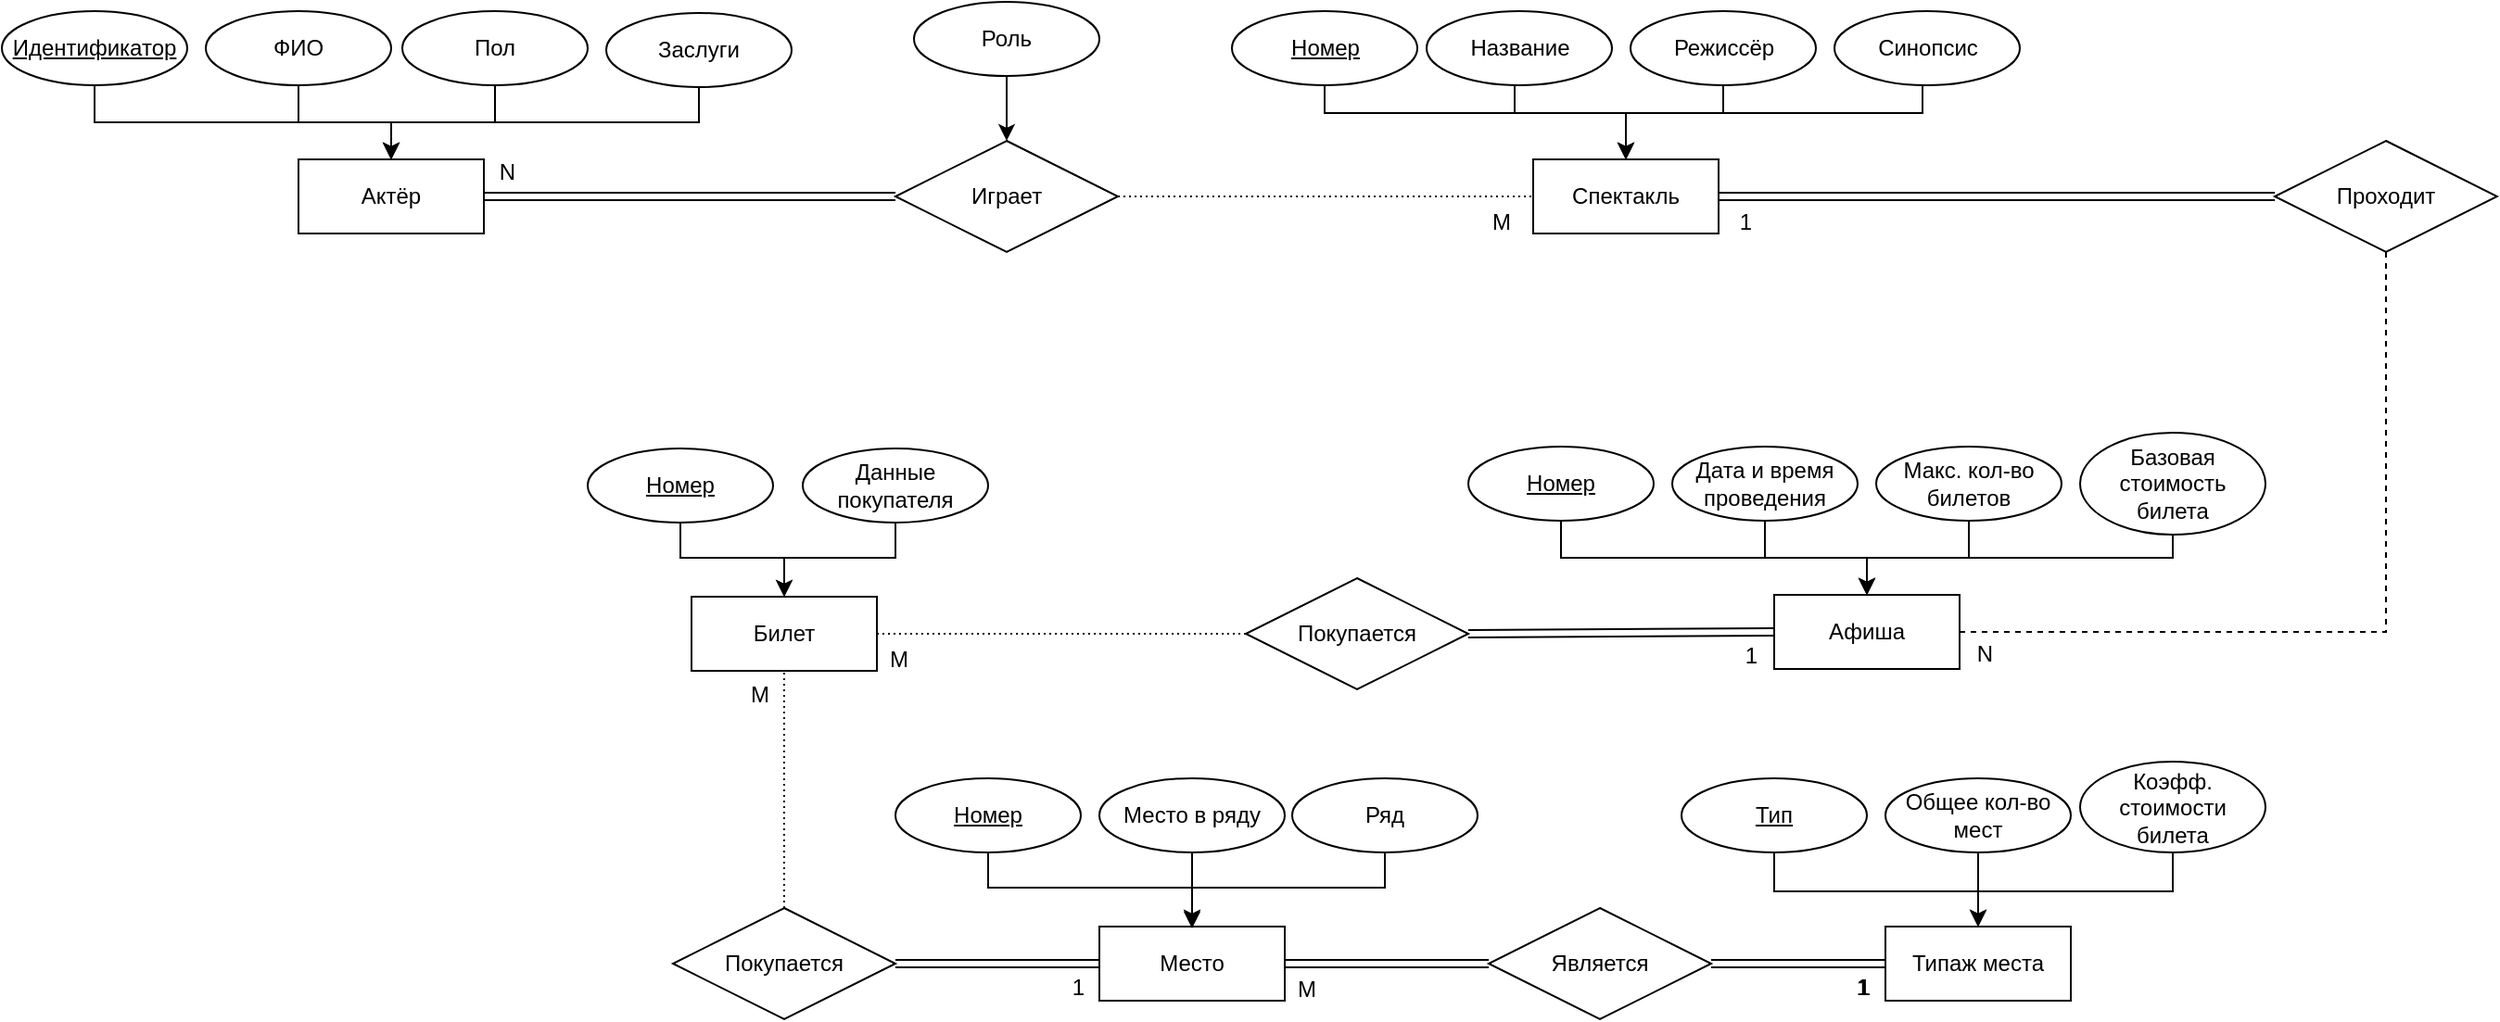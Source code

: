 <mxfile version="21.7.5" type="github">
  <diagram name="Page-1" id="SAqlBFbOTdl7joELZFH2">
    <mxGraphModel dx="2709" dy="634" grid="0" gridSize="10" guides="1" tooltips="1" connect="1" arrows="1" fold="1" page="0" pageScale="1" pageWidth="850" pageHeight="1100" math="0" shadow="0">
      <root>
        <mxCell id="0" />
        <mxCell id="1" parent="0" />
        <mxCell id="4glDPjy44DgBdv_v6pXj-3" value="" style="group" parent="1" vertex="1" connectable="0">
          <mxGeometry x="-500" y="145" width="460" height="120" as="geometry" />
        </mxCell>
        <mxCell id="4glDPjy44DgBdv_v6pXj-4" value="Спектакль" style="whiteSpace=wrap;html=1;align=center;" parent="4glDPjy44DgBdv_v6pXj-3" vertex="1">
          <mxGeometry x="190" y="80" width="100" height="40" as="geometry" />
        </mxCell>
        <mxCell id="-D2P6G_5DLAz98l34him-31" style="edgeStyle=orthogonalEdgeStyle;rounded=0;orthogonalLoop=1;jettySize=auto;html=1;entryX=0.5;entryY=0;entryDx=0;entryDy=0;" parent="4glDPjy44DgBdv_v6pXj-3" source="4glDPjy44DgBdv_v6pXj-6" target="4glDPjy44DgBdv_v6pXj-4" edge="1">
          <mxGeometry relative="1" as="geometry">
            <Array as="points">
              <mxPoint x="77" y="55" />
              <mxPoint x="240" y="55" />
            </Array>
          </mxGeometry>
        </mxCell>
        <mxCell id="4glDPjy44DgBdv_v6pXj-6" value="&lt;u&gt;Номер&lt;/u&gt;" style="ellipse;whiteSpace=wrap;html=1;align=center;" parent="4glDPjy44DgBdv_v6pXj-3" vertex="1">
          <mxGeometry x="27.5" width="100" height="40" as="geometry" />
        </mxCell>
        <mxCell id="4glDPjy44DgBdv_v6pXj-7" value="" style="edgeStyle=orthogonalEdgeStyle;rounded=0;orthogonalLoop=1;jettySize=auto;html=1;" parent="4glDPjy44DgBdv_v6pXj-3" source="4glDPjy44DgBdv_v6pXj-8" target="4glDPjy44DgBdv_v6pXj-4" edge="1">
          <mxGeometry relative="1" as="geometry">
            <Array as="points">
              <mxPoint x="180" y="55" />
              <mxPoint x="240" y="55" />
            </Array>
          </mxGeometry>
        </mxCell>
        <mxCell id="4glDPjy44DgBdv_v6pXj-8" value="Название" style="ellipse;whiteSpace=wrap;html=1;align=center;" parent="4glDPjy44DgBdv_v6pXj-3" vertex="1">
          <mxGeometry x="132.5" width="100" height="40" as="geometry" />
        </mxCell>
        <mxCell id="-D2P6G_5DLAz98l34him-30" style="edgeStyle=orthogonalEdgeStyle;rounded=0;orthogonalLoop=1;jettySize=auto;html=1;entryX=0.5;entryY=0;entryDx=0;entryDy=0;" parent="4glDPjy44DgBdv_v6pXj-3" source="4glDPjy44DgBdv_v6pXj-150" target="4glDPjy44DgBdv_v6pXj-4" edge="1">
          <mxGeometry relative="1" as="geometry">
            <Array as="points">
              <mxPoint x="293" y="55" />
              <mxPoint x="240" y="55" />
            </Array>
          </mxGeometry>
        </mxCell>
        <mxCell id="4glDPjy44DgBdv_v6pXj-150" value="Режиссёр" style="ellipse;whiteSpace=wrap;html=1;align=center;" parent="4glDPjy44DgBdv_v6pXj-3" vertex="1">
          <mxGeometry x="242.5" width="100" height="40" as="geometry" />
        </mxCell>
        <mxCell id="4glDPjy44DgBdv_v6pXj-156" style="edgeStyle=orthogonalEdgeStyle;rounded=0;orthogonalLoop=1;jettySize=auto;html=1;exitX=0.5;exitY=1;exitDx=0;exitDy=0;entryX=0.5;entryY=0;entryDx=0;entryDy=0;" parent="4glDPjy44DgBdv_v6pXj-3" source="4glDPjy44DgBdv_v6pXj-155" target="4glDPjy44DgBdv_v6pXj-4" edge="1">
          <mxGeometry relative="1" as="geometry">
            <Array as="points">
              <mxPoint x="400" y="40" />
              <mxPoint x="400" y="55" />
              <mxPoint x="240" y="55" />
            </Array>
          </mxGeometry>
        </mxCell>
        <mxCell id="4glDPjy44DgBdv_v6pXj-155" value="Синопсис" style="ellipse;whiteSpace=wrap;html=1;align=center;" parent="4glDPjy44DgBdv_v6pXj-3" vertex="1">
          <mxGeometry x="352.5" width="100" height="40" as="geometry" />
        </mxCell>
        <mxCell id="4glDPjy44DgBdv_v6pXj-31" value="" style="group" parent="1" vertex="1" connectable="0">
          <mxGeometry x="-874" y="381" width="440" height="120" as="geometry" />
        </mxCell>
        <mxCell id="4glDPjy44DgBdv_v6pXj-32" value="Билет" style="whiteSpace=wrap;html=1;align=center;" parent="4glDPjy44DgBdv_v6pXj-31" vertex="1">
          <mxGeometry x="110" y="80" width="100" height="40" as="geometry" />
        </mxCell>
        <mxCell id="4glDPjy44DgBdv_v6pXj-33" style="edgeStyle=orthogonalEdgeStyle;rounded=0;orthogonalLoop=1;jettySize=auto;html=1;entryX=0.5;entryY=0;entryDx=0;entryDy=0;exitX=0.5;exitY=1;exitDx=0;exitDy=0;" parent="4glDPjy44DgBdv_v6pXj-31" source="4glDPjy44DgBdv_v6pXj-34" target="4glDPjy44DgBdv_v6pXj-32" edge="1">
          <mxGeometry relative="1" as="geometry">
            <Array as="points">
              <mxPoint x="104" y="59" />
              <mxPoint x="160" y="59" />
            </Array>
          </mxGeometry>
        </mxCell>
        <mxCell id="4glDPjy44DgBdv_v6pXj-34" value="&lt;u&gt;Номер&lt;/u&gt;" style="ellipse;whiteSpace=wrap;html=1;align=center;" parent="4glDPjy44DgBdv_v6pXj-31" vertex="1">
          <mxGeometry x="54" width="100" height="40" as="geometry" />
        </mxCell>
        <mxCell id="-D2P6G_5DLAz98l34him-54" style="edgeStyle=orthogonalEdgeStyle;rounded=0;orthogonalLoop=1;jettySize=auto;html=1;entryX=0.5;entryY=0;entryDx=0;entryDy=0;exitX=0.5;exitY=1;exitDx=0;exitDy=0;" parent="4glDPjy44DgBdv_v6pXj-31" source="-D2P6G_5DLAz98l34him-53" target="4glDPjy44DgBdv_v6pXj-32" edge="1">
          <mxGeometry relative="1" as="geometry">
            <Array as="points">
              <mxPoint x="220" y="59" />
              <mxPoint x="160" y="59" />
            </Array>
          </mxGeometry>
        </mxCell>
        <mxCell id="-D2P6G_5DLAz98l34him-53" value="Данные покупателя" style="ellipse;whiteSpace=wrap;html=1;align=center;" parent="4glDPjy44DgBdv_v6pXj-31" vertex="1">
          <mxGeometry x="170" width="100" height="40" as="geometry" />
        </mxCell>
        <mxCell id="4glDPjy44DgBdv_v6pXj-106" value="&lt;div&gt;Играет&lt;/div&gt;" style="shape=rhombus;perimeter=rhombusPerimeter;whiteSpace=wrap;html=1;align=center;" parent="1" vertex="1">
          <mxGeometry x="-654" y="215" width="120" height="60" as="geometry" />
        </mxCell>
        <mxCell id="4glDPjy44DgBdv_v6pXj-107" value="" style="endArrow=none;html=1;rounded=0;dashed=1;dashPattern=1 2;exitX=1;exitY=0.5;exitDx=0;exitDy=0;entryX=0;entryY=0.5;entryDx=0;entryDy=0;" parent="1" source="4glDPjy44DgBdv_v6pXj-106" target="4glDPjy44DgBdv_v6pXj-4" edge="1">
          <mxGeometry relative="1" as="geometry">
            <mxPoint x="-680" y="560" as="sourcePoint" />
            <mxPoint x="-670" y="300" as="targetPoint" />
            <Array as="points" />
          </mxGeometry>
        </mxCell>
        <mxCell id="4glDPjy44DgBdv_v6pXj-108" value="&lt;div&gt;М&lt;/div&gt;" style="resizable=0;html=1;whiteSpace=wrap;align=right;verticalAlign=bottom;" parent="4glDPjy44DgBdv_v6pXj-107" connectable="0" vertex="1">
          <mxGeometry x="1" relative="1" as="geometry">
            <mxPoint x="-11" y="22" as="offset" />
          </mxGeometry>
        </mxCell>
        <mxCell id="4glDPjy44DgBdv_v6pXj-109" value="" style="shape=link;html=1;rounded=0;exitX=0;exitY=0.5;exitDx=0;exitDy=0;entryX=1;entryY=0.5;entryDx=0;entryDy=0;" parent="1" source="4glDPjy44DgBdv_v6pXj-106" target="4glDPjy44DgBdv_v6pXj-82" edge="1">
          <mxGeometry relative="1" as="geometry">
            <mxPoint x="-660" y="340" as="sourcePoint" />
            <mxPoint x="-830" y="350" as="targetPoint" />
            <Array as="points" />
          </mxGeometry>
        </mxCell>
        <mxCell id="4glDPjy44DgBdv_v6pXj-110" value="N" style="resizable=0;html=1;whiteSpace=wrap;align=right;verticalAlign=bottom;" parent="4glDPjy44DgBdv_v6pXj-109" connectable="0" vertex="1">
          <mxGeometry x="1" relative="1" as="geometry">
            <mxPoint x="18" y="-5" as="offset" />
          </mxGeometry>
        </mxCell>
        <mxCell id="4glDPjy44DgBdv_v6pXj-118" value="Проходит" style="shape=rhombus;perimeter=rhombusPerimeter;whiteSpace=wrap;html=1;align=center;" parent="1" vertex="1">
          <mxGeometry x="90" y="215" width="120" height="60" as="geometry" />
        </mxCell>
        <mxCell id="4glDPjy44DgBdv_v6pXj-125" value="" style="html=1;rounded=0;entryX=1;entryY=0.5;entryDx=0;entryDy=0;exitX=0.5;exitY=1;exitDx=0;exitDy=0;dashed=1;endArrow=none;endFill=0;" parent="1" source="4glDPjy44DgBdv_v6pXj-118" target="4glDPjy44DgBdv_v6pXj-99" edge="1">
          <mxGeometry relative="1" as="geometry">
            <mxPoint x="-470" y="400" as="sourcePoint" />
            <mxPoint x="-310" y="400" as="targetPoint" />
            <Array as="points">
              <mxPoint x="150" y="480" />
            </Array>
          </mxGeometry>
        </mxCell>
        <mxCell id="4glDPjy44DgBdv_v6pXj-126" value="N" style="resizable=0;html=1;whiteSpace=wrap;align=right;verticalAlign=bottom;" parent="4glDPjy44DgBdv_v6pXj-125" connectable="0" vertex="1">
          <mxGeometry x="1" relative="1" as="geometry">
            <mxPoint x="19" y="20" as="offset" />
          </mxGeometry>
        </mxCell>
        <mxCell id="4glDPjy44DgBdv_v6pXj-153" style="edgeStyle=orthogonalEdgeStyle;rounded=0;orthogonalLoop=1;jettySize=auto;html=1;exitX=0.5;exitY=1;exitDx=0;exitDy=0;entryX=0.5;entryY=0;entryDx=0;entryDy=0;" parent="1" source="4glDPjy44DgBdv_v6pXj-151" target="4glDPjy44DgBdv_v6pXj-106" edge="1">
          <mxGeometry relative="1" as="geometry" />
        </mxCell>
        <mxCell id="4glDPjy44DgBdv_v6pXj-151" value="Роль" style="ellipse;whiteSpace=wrap;html=1;align=center;" parent="1" vertex="1">
          <mxGeometry x="-644" y="140" width="100" height="40" as="geometry" />
        </mxCell>
        <mxCell id="-D2P6G_5DLAz98l34him-14" value="&lt;div&gt;Покупается&lt;/div&gt;" style="shape=rhombus;perimeter=rhombusPerimeter;whiteSpace=wrap;html=1;align=center;" parent="1" vertex="1">
          <mxGeometry x="-774" y="629" width="120" height="60" as="geometry" />
        </mxCell>
        <mxCell id="-D2P6G_5DLAz98l34him-17" value="" style="endArrow=none;html=1;rounded=0;dashed=1;dashPattern=1 2;entryX=0.5;entryY=1;entryDx=0;entryDy=0;exitX=0.5;exitY=0;exitDx=0;exitDy=0;" parent="1" source="-D2P6G_5DLAz98l34him-14" target="4glDPjy44DgBdv_v6pXj-32" edge="1">
          <mxGeometry relative="1" as="geometry">
            <mxPoint x="-840" y="739" as="sourcePoint" />
            <mxPoint x="-1020" y="669" as="targetPoint" />
            <Array as="points" />
          </mxGeometry>
        </mxCell>
        <mxCell id="-D2P6G_5DLAz98l34him-18" value="&lt;div&gt;М&lt;/div&gt;" style="resizable=0;html=1;whiteSpace=wrap;align=right;verticalAlign=bottom;" parent="-D2P6G_5DLAz98l34him-17" connectable="0" vertex="1">
          <mxGeometry x="1" relative="1" as="geometry">
            <mxPoint x="-7" y="21" as="offset" />
          </mxGeometry>
        </mxCell>
        <mxCell id="-D2P6G_5DLAz98l34him-20" value="" style="group" parent="1" vertex="1" connectable="0">
          <mxGeometry x="-654" y="559" width="320" height="120" as="geometry" />
        </mxCell>
        <mxCell id="-D2P6G_5DLAz98l34him-2" value="Место" style="whiteSpace=wrap;html=1;align=center;" parent="-D2P6G_5DLAz98l34him-20" vertex="1">
          <mxGeometry x="110" y="80" width="100" height="40" as="geometry" />
        </mxCell>
        <mxCell id="-D2P6G_5DLAz98l34him-3" style="edgeStyle=orthogonalEdgeStyle;rounded=0;orthogonalLoop=1;jettySize=auto;html=1;entryX=0.5;entryY=0;entryDx=0;entryDy=0;exitX=0.5;exitY=1;exitDx=0;exitDy=0;" parent="-D2P6G_5DLAz98l34him-20" source="-D2P6G_5DLAz98l34him-4" target="-D2P6G_5DLAz98l34him-2" edge="1">
          <mxGeometry relative="1" as="geometry">
            <Array as="points">
              <mxPoint x="50" y="59" />
              <mxPoint x="160" y="59" />
            </Array>
          </mxGeometry>
        </mxCell>
        <mxCell id="-D2P6G_5DLAz98l34him-4" value="&lt;u&gt;Номер&lt;/u&gt;" style="ellipse;whiteSpace=wrap;html=1;align=center;" parent="-D2P6G_5DLAz98l34him-20" vertex="1">
          <mxGeometry width="100" height="40" as="geometry" />
        </mxCell>
        <mxCell id="-D2P6G_5DLAz98l34him-19" style="edgeStyle=orthogonalEdgeStyle;rounded=0;orthogonalLoop=1;jettySize=auto;html=1;entryX=0.5;entryY=0;entryDx=0;entryDy=0;exitX=0.5;exitY=1;exitDx=0;exitDy=0;" parent="-D2P6G_5DLAz98l34him-20" source="-D2P6G_5DLAz98l34him-9" target="-D2P6G_5DLAz98l34him-2" edge="1">
          <mxGeometry relative="1" as="geometry">
            <Array as="points">
              <mxPoint x="264" y="59" />
              <mxPoint x="160" y="59" />
            </Array>
          </mxGeometry>
        </mxCell>
        <mxCell id="-D2P6G_5DLAz98l34him-9" value="Ряд" style="ellipse;whiteSpace=wrap;html=1;align=center;" parent="-D2P6G_5DLAz98l34him-20" vertex="1">
          <mxGeometry x="214" width="100" height="40" as="geometry" />
        </mxCell>
        <mxCell id="AUDVs_GcBQxtmCDotUOJ-2" style="edgeStyle=orthogonalEdgeStyle;rounded=0;orthogonalLoop=1;jettySize=auto;html=1;" edge="1" parent="-D2P6G_5DLAz98l34him-20" source="AUDVs_GcBQxtmCDotUOJ-1">
          <mxGeometry relative="1" as="geometry">
            <mxPoint x="160" y="81" as="targetPoint" />
          </mxGeometry>
        </mxCell>
        <mxCell id="AUDVs_GcBQxtmCDotUOJ-1" value="Место в ряду" style="ellipse;whiteSpace=wrap;html=1;align=center;" vertex="1" parent="-D2P6G_5DLAz98l34him-20">
          <mxGeometry x="110" width="100" height="40" as="geometry" />
        </mxCell>
        <mxCell id="-D2P6G_5DLAz98l34him-21" value="" style="shape=link;html=1;rounded=0;exitX=1;exitY=0.5;exitDx=0;exitDy=0;entryX=0;entryY=0.5;entryDx=0;entryDy=0;" parent="1" source="-D2P6G_5DLAz98l34him-14" target="-D2P6G_5DLAz98l34him-2" edge="1">
          <mxGeometry relative="1" as="geometry">
            <mxPoint x="-580" y="798" as="sourcePoint" />
            <mxPoint x="-580" y="670" as="targetPoint" />
            <Array as="points" />
          </mxGeometry>
        </mxCell>
        <mxCell id="-D2P6G_5DLAz98l34him-22" value="1" style="resizable=0;html=1;whiteSpace=wrap;align=right;verticalAlign=bottom;" parent="-D2P6G_5DLAz98l34him-21" connectable="0" vertex="1">
          <mxGeometry x="1" relative="1" as="geometry">
            <mxPoint x="-7" y="21" as="offset" />
          </mxGeometry>
        </mxCell>
        <mxCell id="-D2P6G_5DLAz98l34him-29" value="" style="group" parent="1" vertex="1" connectable="0">
          <mxGeometry x="-345" y="372.5" width="430" height="127.5" as="geometry" />
        </mxCell>
        <mxCell id="4glDPjy44DgBdv_v6pXj-157" value="Базовая стоимость билета" style="ellipse;whiteSpace=wrap;html=1;align=center;" parent="-D2P6G_5DLAz98l34him-29" vertex="1">
          <mxGeometry x="330" width="100" height="55" as="geometry" />
        </mxCell>
        <mxCell id="4glDPjy44DgBdv_v6pXj-99" value="Афиша" style="whiteSpace=wrap;html=1;align=center;" parent="-D2P6G_5DLAz98l34him-29" vertex="1">
          <mxGeometry x="165" y="87.5" width="100" height="40" as="geometry" />
        </mxCell>
        <mxCell id="-D2P6G_5DLAz98l34him-26" style="edgeStyle=orthogonalEdgeStyle;rounded=0;orthogonalLoop=1;jettySize=auto;html=1;entryX=0.5;entryY=0;entryDx=0;entryDy=0;" parent="-D2P6G_5DLAz98l34him-29" source="4glDPjy44DgBdv_v6pXj-157" target="4glDPjy44DgBdv_v6pXj-99" edge="1">
          <mxGeometry relative="1" as="geometry">
            <Array as="points">
              <mxPoint x="380" y="67.5" />
              <mxPoint x="215" y="67.5" />
            </Array>
          </mxGeometry>
        </mxCell>
        <mxCell id="-D2P6G_5DLAz98l34him-28" style="edgeStyle=orthogonalEdgeStyle;rounded=0;orthogonalLoop=1;jettySize=auto;html=1;entryX=0.5;entryY=0;entryDx=0;entryDy=0;" parent="-D2P6G_5DLAz98l34him-29" source="4glDPjy44DgBdv_v6pXj-101" target="4glDPjy44DgBdv_v6pXj-99" edge="1">
          <mxGeometry relative="1" as="geometry">
            <Array as="points">
              <mxPoint x="50" y="67.5" />
              <mxPoint x="215" y="67.5" />
            </Array>
          </mxGeometry>
        </mxCell>
        <mxCell id="4glDPjy44DgBdv_v6pXj-101" value="&lt;u&gt;Номер&lt;/u&gt;" style="ellipse;whiteSpace=wrap;html=1;align=center;" parent="-D2P6G_5DLAz98l34him-29" vertex="1">
          <mxGeometry y="7.5" width="100" height="40" as="geometry" />
        </mxCell>
        <mxCell id="-D2P6G_5DLAz98l34him-24" style="edgeStyle=orthogonalEdgeStyle;rounded=0;orthogonalLoop=1;jettySize=auto;html=1;entryX=0.5;entryY=0;entryDx=0;entryDy=0;" parent="-D2P6G_5DLAz98l34him-29" source="4glDPjy44DgBdv_v6pXj-103" target="4glDPjy44DgBdv_v6pXj-99" edge="1">
          <mxGeometry relative="1" as="geometry" />
        </mxCell>
        <mxCell id="4glDPjy44DgBdv_v6pXj-103" value="Дата и время проведения" style="ellipse;whiteSpace=wrap;html=1;align=center;" parent="-D2P6G_5DLAz98l34him-29" vertex="1">
          <mxGeometry x="110" y="7.5" width="100" height="40" as="geometry" />
        </mxCell>
        <mxCell id="-D2P6G_5DLAz98l34him-27" style="edgeStyle=orthogonalEdgeStyle;rounded=0;orthogonalLoop=1;jettySize=auto;html=1;entryX=0.5;entryY=0;entryDx=0;entryDy=0;" parent="-D2P6G_5DLAz98l34him-29" source="4glDPjy44DgBdv_v6pXj-105" target="4glDPjy44DgBdv_v6pXj-99" edge="1">
          <mxGeometry relative="1" as="geometry" />
        </mxCell>
        <mxCell id="4glDPjy44DgBdv_v6pXj-105" value="Макс. кол-во билетов" style="ellipse;whiteSpace=wrap;html=1;align=center;" parent="-D2P6G_5DLAz98l34him-29" vertex="1">
          <mxGeometry x="220" y="7.5" width="100" height="40" as="geometry" />
        </mxCell>
        <mxCell id="-D2P6G_5DLAz98l34him-32" value="" style="shape=link;html=1;rounded=0;entryX=1;entryY=0.5;entryDx=0;entryDy=0;exitX=0;exitY=0.5;exitDx=0;exitDy=0;" parent="1" source="4glDPjy44DgBdv_v6pXj-118" target="4glDPjy44DgBdv_v6pXj-4" edge="1">
          <mxGeometry relative="1" as="geometry">
            <mxPoint x="10" y="160" as="sourcePoint" />
            <mxPoint x="-220" y="365" as="targetPoint" />
            <Array as="points">
              <mxPoint y="245" />
            </Array>
          </mxGeometry>
        </mxCell>
        <mxCell id="-D2P6G_5DLAz98l34him-33" value="&lt;div&gt;1&lt;/div&gt;" style="resizable=0;html=1;whiteSpace=wrap;align=right;verticalAlign=bottom;" parent="-D2P6G_5DLAz98l34him-32" connectable="0" vertex="1">
          <mxGeometry x="1" relative="1" as="geometry">
            <mxPoint x="19" y="22" as="offset" />
          </mxGeometry>
        </mxCell>
        <mxCell id="-D2P6G_5DLAz98l34him-42" value="&lt;div&gt;Покупается&lt;/div&gt;" style="shape=rhombus;perimeter=rhombusPerimeter;whiteSpace=wrap;html=1;align=center;" parent="1" vertex="1">
          <mxGeometry x="-465" y="451" width="120" height="60" as="geometry" />
        </mxCell>
        <mxCell id="-D2P6G_5DLAz98l34him-43" value="" style="shape=link;html=1;rounded=0;exitX=1;exitY=0.5;exitDx=0;exitDy=0;entryX=0;entryY=0.5;entryDx=0;entryDy=0;" parent="1" source="-D2P6G_5DLAz98l34him-42" edge="1">
          <mxGeometry relative="1" as="geometry">
            <mxPoint x="-530" y="685" as="sourcePoint" />
            <mxPoint x="-180" y="480" as="targetPoint" />
            <Array as="points" />
          </mxGeometry>
        </mxCell>
        <mxCell id="-D2P6G_5DLAz98l34him-44" value="1" style="resizable=0;html=1;whiteSpace=wrap;align=right;verticalAlign=bottom;" parent="-D2P6G_5DLAz98l34him-43" connectable="0" vertex="1">
          <mxGeometry x="1" relative="1" as="geometry">
            <mxPoint x="-7" y="21" as="offset" />
          </mxGeometry>
        </mxCell>
        <mxCell id="-D2P6G_5DLAz98l34him-45" value="" style="endArrow=none;html=1;rounded=0;dashed=1;dashPattern=1 2;exitX=0;exitY=0.5;exitDx=0;exitDy=0;entryX=1;entryY=0.5;entryDx=0;entryDy=0;" parent="1" source="-D2P6G_5DLAz98l34him-42" edge="1">
          <mxGeometry relative="1" as="geometry">
            <mxPoint x="-550" y="76" as="sourcePoint" />
            <mxPoint x="-664" y="481" as="targetPoint" />
            <Array as="points" />
          </mxGeometry>
        </mxCell>
        <mxCell id="-D2P6G_5DLAz98l34him-46" value="&lt;div&gt;М&lt;/div&gt;" style="resizable=0;html=1;whiteSpace=wrap;align=right;verticalAlign=bottom;" parent="-D2P6G_5DLAz98l34him-45" connectable="0" vertex="1">
          <mxGeometry x="1" relative="1" as="geometry">
            <mxPoint x="18" y="22" as="offset" />
          </mxGeometry>
        </mxCell>
        <mxCell id="-D2P6G_5DLAz98l34him-47" value="Является" style="shape=rhombus;perimeter=rhombusPerimeter;whiteSpace=wrap;html=1;align=center;" parent="1" vertex="1">
          <mxGeometry x="-334" y="629" width="120" height="60" as="geometry" />
        </mxCell>
        <mxCell id="-D2P6G_5DLAz98l34him-48" value="" style="shape=link;html=1;rounded=0;exitX=1;exitY=0.5;exitDx=0;exitDy=0;entryX=0;entryY=0.5;entryDx=0;entryDy=0;" parent="1" source="-D2P6G_5DLAz98l34him-47" target="-D2P6G_5DLAz98l34him-36" edge="1">
          <mxGeometry relative="1" as="geometry">
            <mxPoint x="-356" y="994" as="sourcePoint" />
            <mxPoint x="-6" y="789" as="targetPoint" />
            <Array as="points" />
          </mxGeometry>
        </mxCell>
        <mxCell id="-D2P6G_5DLAz98l34him-49" value="1" style="resizable=0;html=1;whiteSpace=wrap;align=right;verticalAlign=bottom;" parent="-D2P6G_5DLAz98l34him-48" connectable="0" vertex="1">
          <mxGeometry x="1" relative="1" as="geometry">
            <mxPoint x="-7" y="21" as="offset" />
          </mxGeometry>
        </mxCell>
        <mxCell id="-D2P6G_5DLAz98l34him-50" value="" style="endArrow=none;html=1;rounded=0;exitX=0;exitY=0.5;exitDx=0;exitDy=0;entryX=1;entryY=0.5;entryDx=0;entryDy=0;shape=link;" parent="1" source="-D2P6G_5DLAz98l34him-47" target="-D2P6G_5DLAz98l34him-2" edge="1">
          <mxGeometry relative="1" as="geometry">
            <mxPoint x="-376" y="385" as="sourcePoint" />
            <mxPoint x="-490" y="790" as="targetPoint" />
            <Array as="points" />
          </mxGeometry>
        </mxCell>
        <mxCell id="-D2P6G_5DLAz98l34him-51" value="&lt;div&gt;М&lt;/div&gt;" style="resizable=0;html=1;whiteSpace=wrap;align=right;verticalAlign=bottom;direction=south;" parent="-D2P6G_5DLAz98l34him-50" connectable="0" vertex="1">
          <mxGeometry x="1" relative="1" as="geometry">
            <mxPoint x="18" y="22" as="offset" />
          </mxGeometry>
        </mxCell>
        <mxCell id="-D2P6G_5DLAz98l34him-52" value="" style="group" parent="1" vertex="1" connectable="0">
          <mxGeometry x="-180" y="559" width="220" height="121" as="geometry" />
        </mxCell>
        <mxCell id="-D2P6G_5DLAz98l34him-36" value="Типаж места" style="whiteSpace=wrap;html=1;align=center;" parent="-D2P6G_5DLAz98l34him-52" vertex="1">
          <mxGeometry x="60" y="80" width="100" height="40" as="geometry" />
        </mxCell>
        <mxCell id="-D2P6G_5DLAz98l34him-37" style="edgeStyle=orthogonalEdgeStyle;rounded=0;orthogonalLoop=1;jettySize=auto;html=1;entryX=0.5;entryY=0;entryDx=0;entryDy=0;exitX=0.5;exitY=1;exitDx=0;exitDy=0;" parent="-D2P6G_5DLAz98l34him-52" source="-D2P6G_5DLAz98l34him-38" target="-D2P6G_5DLAz98l34him-36" edge="1">
          <mxGeometry relative="1" as="geometry">
            <Array as="points">
              <mxPoint y="61" />
              <mxPoint x="110" y="61" />
            </Array>
          </mxGeometry>
        </mxCell>
        <mxCell id="-D2P6G_5DLAz98l34him-38" value="&lt;u&gt;Тип&lt;/u&gt;" style="ellipse;whiteSpace=wrap;html=1;align=center;" parent="-D2P6G_5DLAz98l34him-52" vertex="1">
          <mxGeometry x="-50" width="100" height="40" as="geometry" />
        </mxCell>
        <mxCell id="-D2P6G_5DLAz98l34him-39" style="edgeStyle=orthogonalEdgeStyle;rounded=0;orthogonalLoop=1;jettySize=auto;html=1;entryX=0.5;entryY=0;entryDx=0;entryDy=0;exitX=0.5;exitY=1;exitDx=0;exitDy=0;" parent="-D2P6G_5DLAz98l34him-52" source="-D2P6G_5DLAz98l34him-40" target="-D2P6G_5DLAz98l34him-36" edge="1">
          <mxGeometry relative="1" as="geometry">
            <Array as="points">
              <mxPoint x="110" y="51" />
              <mxPoint x="110" y="51" />
            </Array>
          </mxGeometry>
        </mxCell>
        <mxCell id="-D2P6G_5DLAz98l34him-40" value="Общее кол-во мест" style="ellipse;whiteSpace=wrap;html=1;align=center;" parent="-D2P6G_5DLAz98l34him-52" vertex="1">
          <mxGeometry x="60" width="100" height="40" as="geometry" />
        </mxCell>
        <mxCell id="-D2P6G_5DLAz98l34him-41" value="1" style="resizable=0;html=1;whiteSpace=wrap;align=right;verticalAlign=bottom;" parent="-D2P6G_5DLAz98l34him-52" connectable="0" vertex="1">
          <mxGeometry x="52.913" y="121" as="geometry" />
        </mxCell>
        <mxCell id="-D2P6G_5DLAz98l34him-62" value="Коэфф. стоимости билета" style="ellipse;whiteSpace=wrap;html=1;align=center;" parent="1" vertex="1">
          <mxGeometry x="-15" y="550" width="100" height="49" as="geometry" />
        </mxCell>
        <mxCell id="-D2P6G_5DLAz98l34him-64" style="edgeStyle=orthogonalEdgeStyle;rounded=0;orthogonalLoop=1;jettySize=auto;html=1;entryX=0.5;entryY=0;entryDx=0;entryDy=0;" parent="1" source="-D2P6G_5DLAz98l34him-62" target="-D2P6G_5DLAz98l34him-36" edge="1">
          <mxGeometry relative="1" as="geometry">
            <mxPoint x="-15" y="579" as="sourcePoint" />
            <mxPoint x="-70" y="639" as="targetPoint" />
            <Array as="points">
              <mxPoint x="35" y="620" />
              <mxPoint x="-70" y="620" />
            </Array>
          </mxGeometry>
        </mxCell>
        <mxCell id="AUDVs_GcBQxtmCDotUOJ-8" value="" style="group" vertex="1" connectable="0" parent="1">
          <mxGeometry x="-1136" y="145" width="426" height="120" as="geometry" />
        </mxCell>
        <mxCell id="AUDVs_GcBQxtmCDotUOJ-3" value="Пол" style="ellipse;whiteSpace=wrap;html=1;align=center;" vertex="1" parent="AUDVs_GcBQxtmCDotUOJ-8">
          <mxGeometry x="216" width="100" height="40" as="geometry" />
        </mxCell>
        <mxCell id="AUDVs_GcBQxtmCDotUOJ-4" value="Заслуги" style="ellipse;whiteSpace=wrap;html=1;align=center;" vertex="1" parent="AUDVs_GcBQxtmCDotUOJ-8">
          <mxGeometry x="326" y="1" width="100" height="40" as="geometry" />
        </mxCell>
        <mxCell id="4glDPjy44DgBdv_v6pXj-82" value="Актёр" style="whiteSpace=wrap;html=1;align=center;" parent="AUDVs_GcBQxtmCDotUOJ-8" vertex="1">
          <mxGeometry x="160" y="80" width="100" height="40" as="geometry" />
        </mxCell>
        <mxCell id="AUDVs_GcBQxtmCDotUOJ-5" style="edgeStyle=orthogonalEdgeStyle;rounded=0;orthogonalLoop=1;jettySize=auto;html=1;entryX=0.5;entryY=0;entryDx=0;entryDy=0;" edge="1" parent="AUDVs_GcBQxtmCDotUOJ-8" source="AUDVs_GcBQxtmCDotUOJ-3" target="4glDPjy44DgBdv_v6pXj-82">
          <mxGeometry relative="1" as="geometry">
            <Array as="points">
              <mxPoint x="266" y="60" />
              <mxPoint x="210" y="60" />
            </Array>
          </mxGeometry>
        </mxCell>
        <mxCell id="AUDVs_GcBQxtmCDotUOJ-7" style="edgeStyle=orthogonalEdgeStyle;rounded=0;orthogonalLoop=1;jettySize=auto;html=1;entryX=0.5;entryY=0;entryDx=0;entryDy=0;" edge="1" parent="AUDVs_GcBQxtmCDotUOJ-8" source="AUDVs_GcBQxtmCDotUOJ-4" target="4glDPjy44DgBdv_v6pXj-82">
          <mxGeometry relative="1" as="geometry">
            <Array as="points">
              <mxPoint x="376" y="60" />
              <mxPoint x="210" y="60" />
            </Array>
          </mxGeometry>
        </mxCell>
        <mxCell id="4glDPjy44DgBdv_v6pXj-84" value="&lt;u&gt;Идентификатор&lt;/u&gt;" style="ellipse;whiteSpace=wrap;html=1;align=center;" parent="AUDVs_GcBQxtmCDotUOJ-8" vertex="1">
          <mxGeometry width="100" height="40" as="geometry" />
        </mxCell>
        <mxCell id="4glDPjy44DgBdv_v6pXj-83" style="edgeStyle=orthogonalEdgeStyle;rounded=0;orthogonalLoop=1;jettySize=auto;html=1;entryX=0.5;entryY=0;entryDx=0;entryDy=0;exitX=0.5;exitY=1;exitDx=0;exitDy=0;" parent="AUDVs_GcBQxtmCDotUOJ-8" source="4glDPjy44DgBdv_v6pXj-84" target="4glDPjy44DgBdv_v6pXj-82" edge="1">
          <mxGeometry relative="1" as="geometry">
            <Array as="points">
              <mxPoint x="50" y="60" />
              <mxPoint x="210" y="60" />
            </Array>
          </mxGeometry>
        </mxCell>
        <mxCell id="4glDPjy44DgBdv_v6pXj-86" value="ФИО" style="ellipse;whiteSpace=wrap;html=1;align=center;" parent="AUDVs_GcBQxtmCDotUOJ-8" vertex="1">
          <mxGeometry x="110" width="100" height="40" as="geometry" />
        </mxCell>
        <mxCell id="4glDPjy44DgBdv_v6pXj-85" value="" style="edgeStyle=orthogonalEdgeStyle;rounded=0;orthogonalLoop=1;jettySize=auto;html=1;" parent="AUDVs_GcBQxtmCDotUOJ-8" source="4glDPjy44DgBdv_v6pXj-86" target="4glDPjy44DgBdv_v6pXj-82" edge="1">
          <mxGeometry relative="1" as="geometry" />
        </mxCell>
      </root>
    </mxGraphModel>
  </diagram>
</mxfile>
